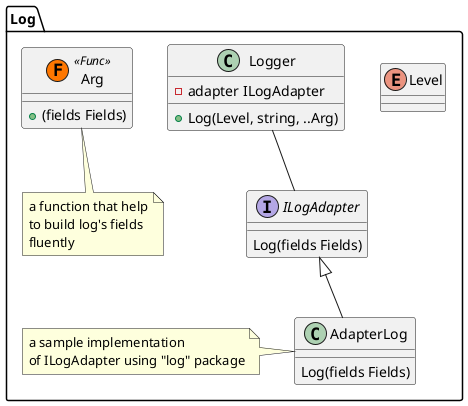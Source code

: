@startuml
package Log {
  enum Level {
  }

  interface ILogAdapter {
    Log(fields Fields)
  }

  class AdapterLog {
    Log(fields Fields)
  }

  class Logger {
    -adapter ILogAdapter
    +Log(Level, string, ..Arg)
  }

  ILogAdapter <|-- AdapterLog
  Logger -- ILogAdapter

  class Arg << (F,#FF7700) Func >>
  {
    +(fields Fields)
  }

  note bottom of Arg
    a function that help
    to build log's fields
    fluently
  end note
  note left of AdapterLog
    a sample implementation
    of ILogAdapter using "log" package
  end note
}
@enduml